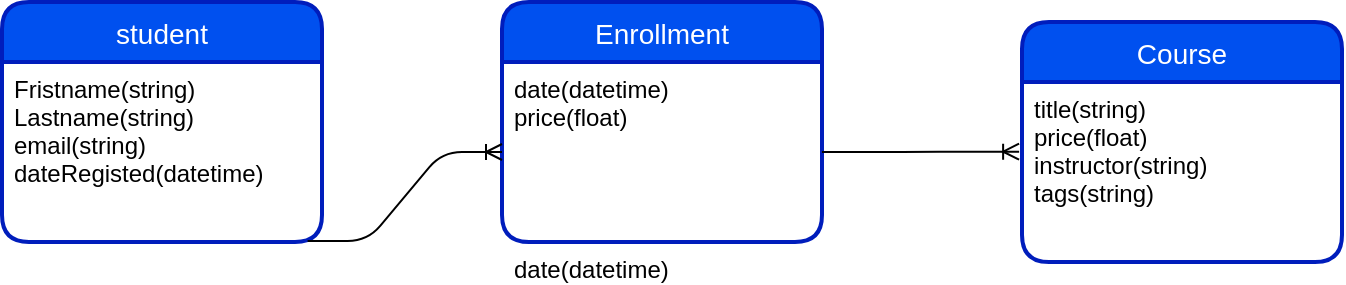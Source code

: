 <mxfile version="14.7.6" type="github">
  <diagram id="AUfz9sJ-i7cBzn3_MVvI" name="Page-1">
    <mxGraphModel dx="716" dy="396" grid="1" gridSize="10" guides="1" tooltips="1" connect="1" arrows="1" fold="1" page="1" pageScale="1" pageWidth="827" pageHeight="1169" math="0" shadow="0">
      <root>
        <mxCell id="0" />
        <mxCell id="1" parent="0" />
        <mxCell id="SG8uifC5HfH_xVNkbZvD-1" value="student" style="swimlane;childLayout=stackLayout;horizontal=1;startSize=30;horizontalStack=0;rounded=1;fontSize=14;fontStyle=0;strokeWidth=2;resizeParent=0;resizeLast=1;shadow=0;dashed=0;align=center;fillColor=#0050ef;strokeColor=#001DBC;fontColor=#ffffff;" parent="1" vertex="1">
          <mxGeometry x="20" y="160" width="160" height="120" as="geometry" />
        </mxCell>
        <mxCell id="SG8uifC5HfH_xVNkbZvD-2" value="Fristname(string)&#xa;Lastname(string)&#xa;email(string)&#xa;dateRegisted(datetime)" style="align=left;strokeColor=none;fillColor=none;spacingLeft=4;fontSize=12;verticalAlign=top;resizable=0;rotatable=0;part=1;" parent="SG8uifC5HfH_xVNkbZvD-1" vertex="1">
          <mxGeometry y="30" width="160" height="90" as="geometry" />
        </mxCell>
        <mxCell id="SG8uifC5HfH_xVNkbZvD-9" value="Course" style="swimlane;childLayout=stackLayout;horizontal=1;startSize=30;horizontalStack=0;rounded=1;fontSize=14;fontStyle=0;strokeWidth=2;resizeParent=0;resizeLast=1;shadow=0;dashed=0;align=center;fillColor=#0050ef;strokeColor=#001DBC;fontColor=#ffffff;" parent="1" vertex="1">
          <mxGeometry x="530" y="170" width="160" height="120" as="geometry" />
        </mxCell>
        <mxCell id="SG8uifC5HfH_xVNkbZvD-10" value="title(string)&#xa;price(float)&#xa;instructor(string)&#xa;tags(string)" style="align=left;strokeColor=none;fillColor=none;spacingLeft=4;fontSize=12;verticalAlign=top;resizable=0;rotatable=0;part=1;" parent="SG8uifC5HfH_xVNkbZvD-9" vertex="1">
          <mxGeometry y="30" width="160" height="90" as="geometry" />
        </mxCell>
        <mxCell id="op4RtSuXvCGc1HDcqHbk-1" value="Enrollment" style="swimlane;childLayout=stackLayout;horizontal=1;startSize=30;horizontalStack=0;rounded=1;fontSize=14;fontStyle=0;strokeWidth=2;resizeParent=0;resizeLast=1;shadow=0;dashed=0;align=center;fillColor=#0050ef;strokeColor=#001DBC;fontColor=#ffffff;" vertex="1" parent="1">
          <mxGeometry x="270" y="160" width="160" height="120" as="geometry" />
        </mxCell>
        <mxCell id="op4RtSuXvCGc1HDcqHbk-2" value="date(datetime)&#xa;price(float)" style="align=left;spacingLeft=4;fontSize=12;verticalAlign=top;resizable=0;rotatable=0;part=1;strokeColor=none;fillColor=none;dashed=1;" vertex="1" parent="op4RtSuXvCGc1HDcqHbk-1">
          <mxGeometry y="30" width="160" height="90" as="geometry" />
        </mxCell>
        <mxCell id="op4RtSuXvCGc1HDcqHbk-5" value="date(datetime)" style="align=left;spacingLeft=4;fontSize=12;verticalAlign=top;resizable=0;rotatable=0;part=1;strokeColor=none;fillColor=none;dashed=1;" vertex="1" parent="op4RtSuXvCGc1HDcqHbk-1">
          <mxGeometry y="120" width="160" as="geometry" />
        </mxCell>
        <mxCell id="op4RtSuXvCGc1HDcqHbk-4" value="" style="edgeStyle=entityRelationEdgeStyle;fontSize=12;html=1;endArrow=ERoneToMany;exitX=0.955;exitY=0.994;exitDx=0;exitDy=0;exitPerimeter=0;" edge="1" parent="1" source="SG8uifC5HfH_xVNkbZvD-2" target="op4RtSuXvCGc1HDcqHbk-2">
          <mxGeometry width="100" height="100" relative="1" as="geometry">
            <mxPoint x="310" y="300" as="sourcePoint" />
            <mxPoint x="232" y="402" as="targetPoint" />
          </mxGeometry>
        </mxCell>
        <mxCell id="op4RtSuXvCGc1HDcqHbk-6" value="" style="edgeStyle=entityRelationEdgeStyle;fontSize=12;html=1;endArrow=ERoneToMany;exitX=1;exitY=0.5;exitDx=0;exitDy=0;entryX=-0.009;entryY=0.387;entryDx=0;entryDy=0;entryPerimeter=0;" edge="1" parent="1" source="op4RtSuXvCGc1HDcqHbk-2" target="SG8uifC5HfH_xVNkbZvD-10">
          <mxGeometry width="100" height="100" relative="1" as="geometry">
            <mxPoint x="310" y="300" as="sourcePoint" />
            <mxPoint x="410" y="200" as="targetPoint" />
          </mxGeometry>
        </mxCell>
      </root>
    </mxGraphModel>
  </diagram>
</mxfile>
